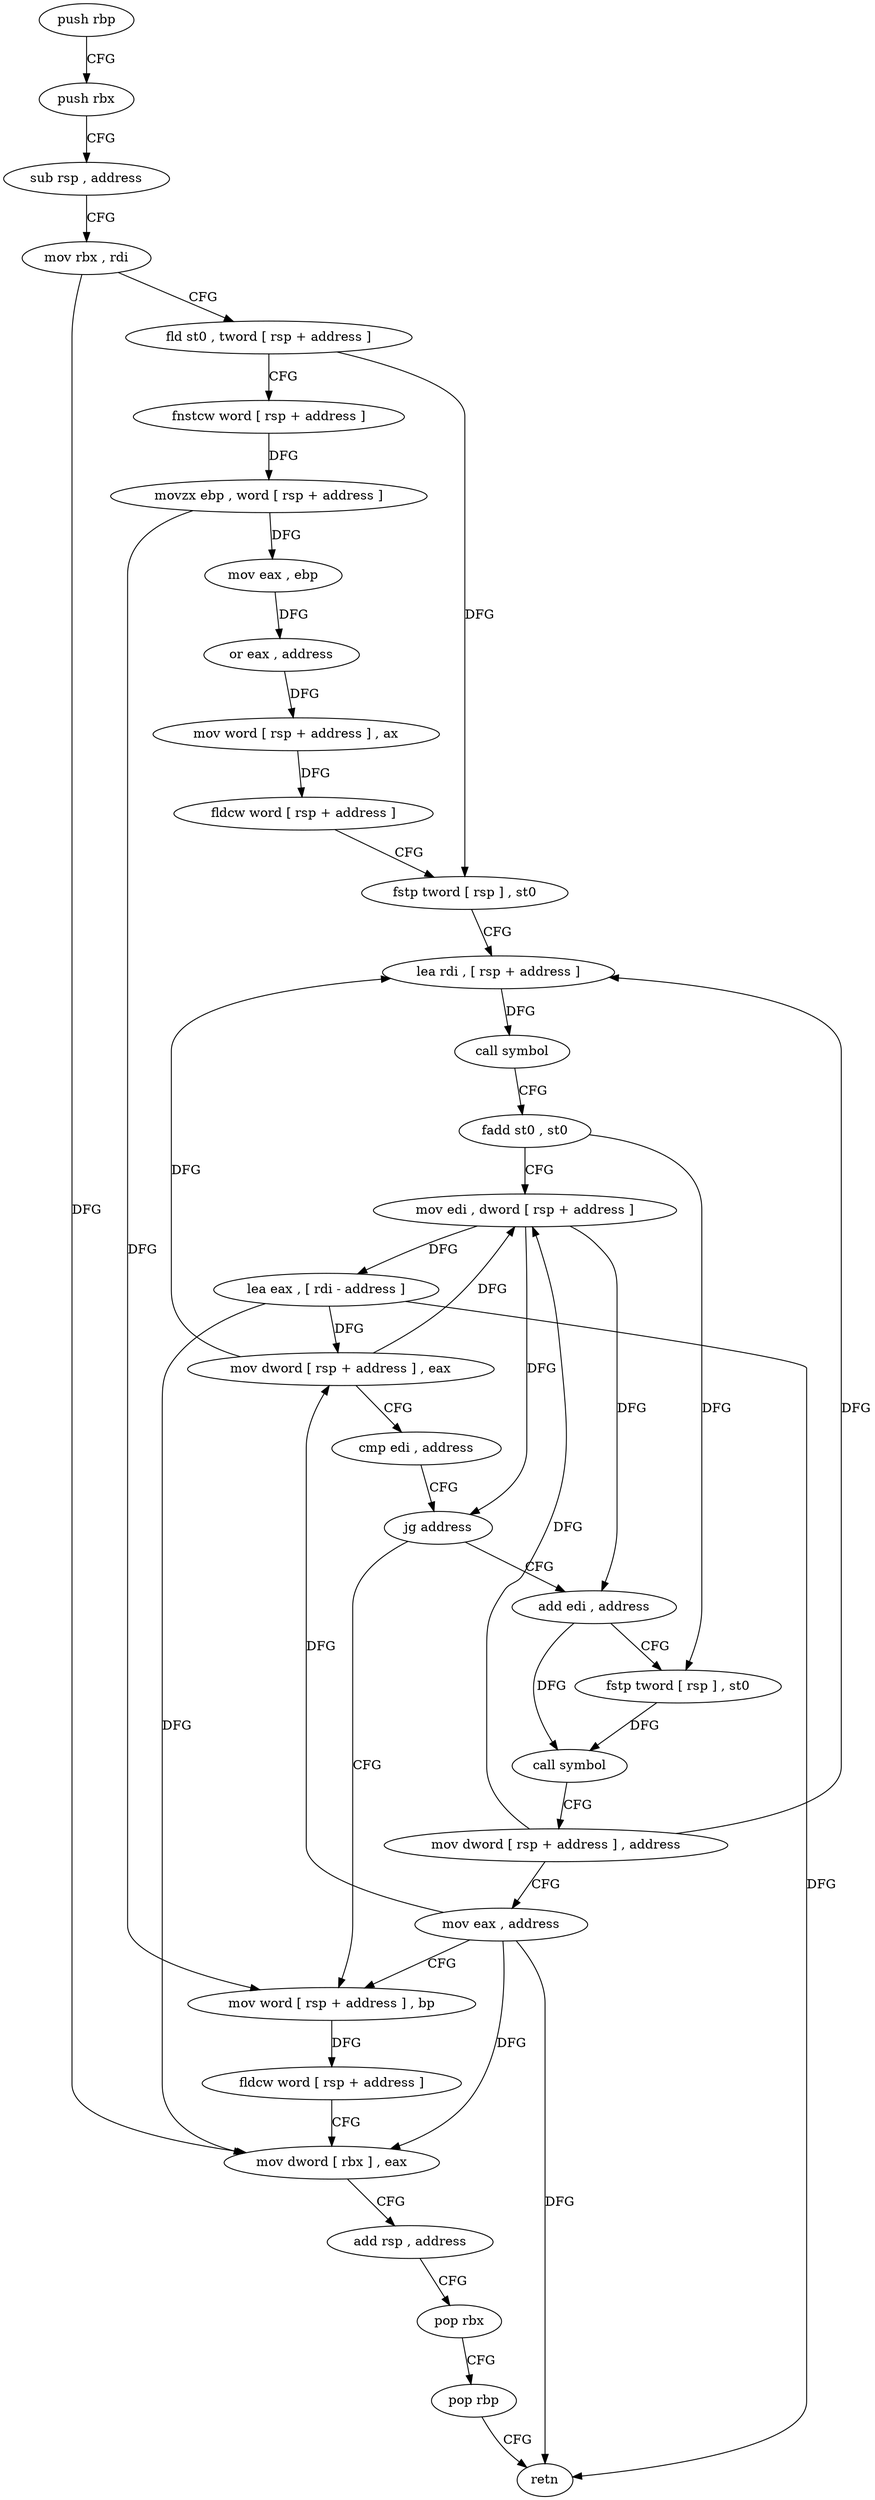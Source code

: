 digraph "func" {
"210240" [label = "push rbp" ]
"210241" [label = "push rbx" ]
"210242" [label = "sub rsp , address" ]
"210246" [label = "mov rbx , rdi" ]
"210249" [label = "fld st0 , tword [ rsp + address ]" ]
"210253" [label = "fnstcw word [ rsp + address ]" ]
"210257" [label = "movzx ebp , word [ rsp + address ]" ]
"210262" [label = "mov eax , ebp" ]
"210264" [label = "or eax , address" ]
"210269" [label = "mov word [ rsp + address ] , ax" ]
"210274" [label = "fldcw word [ rsp + address ]" ]
"210278" [label = "fstp tword [ rsp ] , st0" ]
"210281" [label = "lea rdi , [ rsp + address ]" ]
"210286" [label = "call symbol" ]
"210291" [label = "fadd st0 , st0" ]
"210293" [label = "mov edi , dword [ rsp + address ]" ]
"210297" [label = "lea eax , [ rdi - address ]" ]
"210300" [label = "mov dword [ rsp + address ] , eax" ]
"210304" [label = "cmp edi , address" ]
"210310" [label = "jg address" ]
"210339" [label = "mov word [ rsp + address ] , bp" ]
"210312" [label = "add edi , address" ]
"210344" [label = "fldcw word [ rsp + address ]" ]
"210348" [label = "mov dword [ rbx ] , eax" ]
"210350" [label = "add rsp , address" ]
"210354" [label = "pop rbx" ]
"210355" [label = "pop rbp" ]
"210356" [label = "retn" ]
"210318" [label = "fstp tword [ rsp ] , st0" ]
"210321" [label = "call symbol" ]
"210326" [label = "mov dword [ rsp + address ] , address" ]
"210334" [label = "mov eax , address" ]
"210240" -> "210241" [ label = "CFG" ]
"210241" -> "210242" [ label = "CFG" ]
"210242" -> "210246" [ label = "CFG" ]
"210246" -> "210249" [ label = "CFG" ]
"210246" -> "210348" [ label = "DFG" ]
"210249" -> "210253" [ label = "CFG" ]
"210249" -> "210278" [ label = "DFG" ]
"210253" -> "210257" [ label = "DFG" ]
"210257" -> "210262" [ label = "DFG" ]
"210257" -> "210339" [ label = "DFG" ]
"210262" -> "210264" [ label = "DFG" ]
"210264" -> "210269" [ label = "DFG" ]
"210269" -> "210274" [ label = "DFG" ]
"210274" -> "210278" [ label = "CFG" ]
"210278" -> "210281" [ label = "CFG" ]
"210281" -> "210286" [ label = "DFG" ]
"210286" -> "210291" [ label = "CFG" ]
"210291" -> "210293" [ label = "CFG" ]
"210291" -> "210318" [ label = "DFG" ]
"210293" -> "210297" [ label = "DFG" ]
"210293" -> "210310" [ label = "DFG" ]
"210293" -> "210312" [ label = "DFG" ]
"210297" -> "210300" [ label = "DFG" ]
"210297" -> "210348" [ label = "DFG" ]
"210297" -> "210356" [ label = "DFG" ]
"210300" -> "210304" [ label = "CFG" ]
"210300" -> "210281" [ label = "DFG" ]
"210300" -> "210293" [ label = "DFG" ]
"210304" -> "210310" [ label = "CFG" ]
"210310" -> "210339" [ label = "CFG" ]
"210310" -> "210312" [ label = "CFG" ]
"210339" -> "210344" [ label = "DFG" ]
"210312" -> "210318" [ label = "CFG" ]
"210312" -> "210321" [ label = "DFG" ]
"210344" -> "210348" [ label = "CFG" ]
"210348" -> "210350" [ label = "CFG" ]
"210350" -> "210354" [ label = "CFG" ]
"210354" -> "210355" [ label = "CFG" ]
"210355" -> "210356" [ label = "CFG" ]
"210318" -> "210321" [ label = "DFG" ]
"210321" -> "210326" [ label = "CFG" ]
"210326" -> "210334" [ label = "CFG" ]
"210326" -> "210281" [ label = "DFG" ]
"210326" -> "210293" [ label = "DFG" ]
"210334" -> "210339" [ label = "CFG" ]
"210334" -> "210300" [ label = "DFG" ]
"210334" -> "210348" [ label = "DFG" ]
"210334" -> "210356" [ label = "DFG" ]
}
